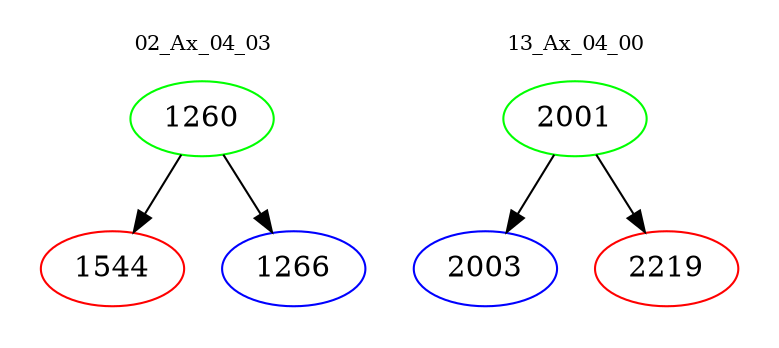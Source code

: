 digraph{
subgraph cluster_0 {
color = white
label = "02_Ax_04_03";
fontsize=10;
T0_1260 [label="1260", color="green"]
T0_1260 -> T0_1544 [color="black"]
T0_1544 [label="1544", color="red"]
T0_1260 -> T0_1266 [color="black"]
T0_1266 [label="1266", color="blue"]
}
subgraph cluster_1 {
color = white
label = "13_Ax_04_00";
fontsize=10;
T1_2001 [label="2001", color="green"]
T1_2001 -> T1_2003 [color="black"]
T1_2003 [label="2003", color="blue"]
T1_2001 -> T1_2219 [color="black"]
T1_2219 [label="2219", color="red"]
}
}

